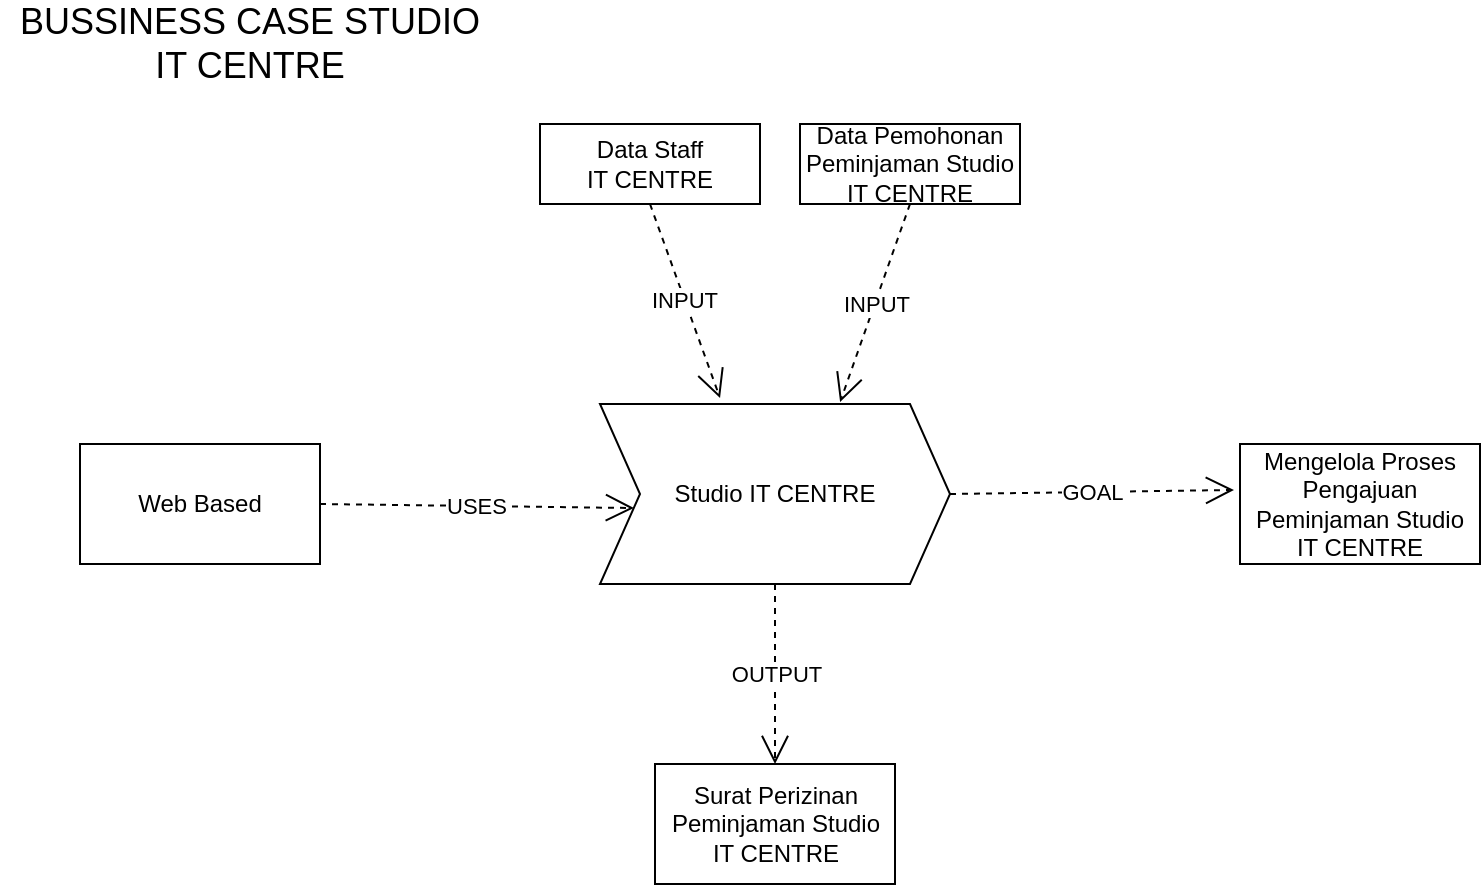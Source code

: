 <mxfile version="15.2.7" type="github">
  <diagram id="nsvRWN1CX94Byt2fgFcj" name="Page-1">
    <mxGraphModel dx="868" dy="482" grid="1" gridSize="10" guides="1" tooltips="1" connect="1" arrows="1" fold="1" page="1" pageScale="1" pageWidth="850" pageHeight="1100" math="0" shadow="0">
      <root>
        <mxCell id="0" />
        <mxCell id="1" parent="0" />
        <mxCell id="gDBuxTI4QkFs4G11sH79-1" value="Studio IT CENTRE" style="shape=step;perimeter=stepPerimeter;whiteSpace=wrap;html=1;fixedSize=1;" vertex="1" parent="1">
          <mxGeometry x="350" y="280" width="175" height="90" as="geometry" />
        </mxCell>
        <mxCell id="gDBuxTI4QkFs4G11sH79-2" value="Data Staff&lt;br&gt;IT CENTRE" style="rounded=0;whiteSpace=wrap;html=1;" vertex="1" parent="1">
          <mxGeometry x="320" y="140" width="110" height="40" as="geometry" />
        </mxCell>
        <mxCell id="gDBuxTI4QkFs4G11sH79-3" value="Data Pemohonan Peminjaman Studio IT CENTRE" style="rounded=0;whiteSpace=wrap;html=1;" vertex="1" parent="1">
          <mxGeometry x="450" y="140" width="110" height="40" as="geometry" />
        </mxCell>
        <mxCell id="gDBuxTI4QkFs4G11sH79-4" value="INPUT" style="endArrow=open;endSize=12;dashed=1;html=1;exitX=0.5;exitY=1;exitDx=0;exitDy=0;entryX=0.343;entryY=-0.033;entryDx=0;entryDy=0;entryPerimeter=0;" edge="1" parent="1" source="gDBuxTI4QkFs4G11sH79-2" target="gDBuxTI4QkFs4G11sH79-1">
          <mxGeometry width="160" relative="1" as="geometry">
            <mxPoint x="340" y="280" as="sourcePoint" />
            <mxPoint x="500" y="280" as="targetPoint" />
            <Array as="points" />
          </mxGeometry>
        </mxCell>
        <mxCell id="gDBuxTI4QkFs4G11sH79-5" value="INPUT" style="endArrow=open;endSize=12;dashed=1;html=1;exitX=0.5;exitY=1;exitDx=0;exitDy=0;entryX=0.686;entryY=-0.011;entryDx=0;entryDy=0;entryPerimeter=0;" edge="1" parent="1" source="gDBuxTI4QkFs4G11sH79-3" target="gDBuxTI4QkFs4G11sH79-1">
          <mxGeometry width="160" relative="1" as="geometry">
            <mxPoint x="340" y="280" as="sourcePoint" />
            <mxPoint x="500" y="280" as="targetPoint" />
          </mxGeometry>
        </mxCell>
        <mxCell id="gDBuxTI4QkFs4G11sH79-6" value="Surat Perizinan Peminjaman Studio&lt;br&gt;IT CENTRE" style="rounded=0;whiteSpace=wrap;html=1;" vertex="1" parent="1">
          <mxGeometry x="377.5" y="460" width="120" height="60" as="geometry" />
        </mxCell>
        <mxCell id="gDBuxTI4QkFs4G11sH79-7" value="OUTPUT" style="endArrow=open;endSize=12;dashed=1;html=1;exitX=0.5;exitY=1;exitDx=0;exitDy=0;entryX=0.5;entryY=0;entryDx=0;entryDy=0;" edge="1" parent="1" source="gDBuxTI4QkFs4G11sH79-1" target="gDBuxTI4QkFs4G11sH79-6">
          <mxGeometry width="160" relative="1" as="geometry">
            <mxPoint x="340" y="270" as="sourcePoint" />
            <mxPoint x="500" y="270" as="targetPoint" />
          </mxGeometry>
        </mxCell>
        <mxCell id="gDBuxTI4QkFs4G11sH79-8" value="Mengelola Proses Pengajuan Peminjaman Studio IT CENTRE" style="rounded=0;whiteSpace=wrap;html=1;" vertex="1" parent="1">
          <mxGeometry x="670" y="300" width="120" height="60" as="geometry" />
        </mxCell>
        <mxCell id="gDBuxTI4QkFs4G11sH79-9" value="GOAL" style="endArrow=open;endSize=12;dashed=1;html=1;exitX=1;exitY=0.5;exitDx=0;exitDy=0;entryX=-0.025;entryY=0.383;entryDx=0;entryDy=0;entryPerimeter=0;" edge="1" parent="1" source="gDBuxTI4QkFs4G11sH79-1" target="gDBuxTI4QkFs4G11sH79-8">
          <mxGeometry width="160" relative="1" as="geometry">
            <mxPoint x="340" y="380" as="sourcePoint" />
            <mxPoint x="500" y="380" as="targetPoint" />
          </mxGeometry>
        </mxCell>
        <mxCell id="gDBuxTI4QkFs4G11sH79-10" value="Web Based" style="rounded=0;whiteSpace=wrap;html=1;" vertex="1" parent="1">
          <mxGeometry x="90" y="300" width="120" height="60" as="geometry" />
        </mxCell>
        <mxCell id="gDBuxTI4QkFs4G11sH79-11" value="USES" style="endArrow=open;endSize=12;dashed=1;html=1;exitX=1;exitY=0.5;exitDx=0;exitDy=0;entryX=0.097;entryY=0.578;entryDx=0;entryDy=0;entryPerimeter=0;" edge="1" parent="1" source="gDBuxTI4QkFs4G11sH79-10" target="gDBuxTI4QkFs4G11sH79-1">
          <mxGeometry width="160" relative="1" as="geometry">
            <mxPoint x="340" y="380" as="sourcePoint" />
            <mxPoint x="500" y="380" as="targetPoint" />
          </mxGeometry>
        </mxCell>
        <mxCell id="gDBuxTI4QkFs4G11sH79-12" value="&lt;font style=&quot;font-size: 18px&quot;&gt;BUSSINESS CASE STUDIO IT CENTRE&lt;/font&gt;" style="text;html=1;strokeColor=none;fillColor=none;align=center;verticalAlign=middle;whiteSpace=wrap;rounded=0;" vertex="1" parent="1">
          <mxGeometry x="50" y="90" width="250" height="20" as="geometry" />
        </mxCell>
      </root>
    </mxGraphModel>
  </diagram>
</mxfile>
